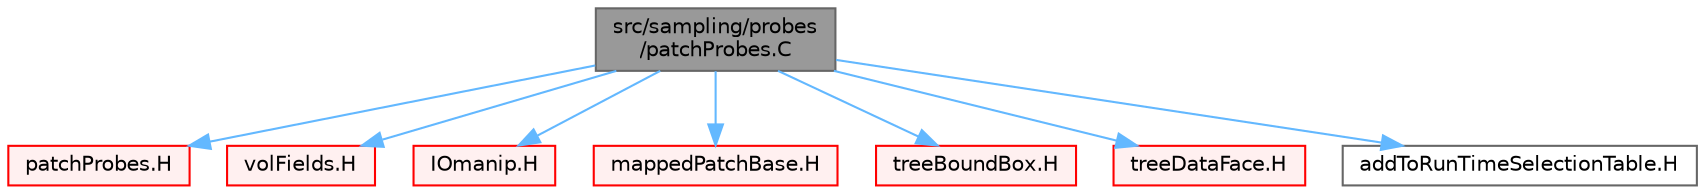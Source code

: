 digraph "src/sampling/probes/patchProbes.C"
{
 // LATEX_PDF_SIZE
  bgcolor="transparent";
  edge [fontname=Helvetica,fontsize=10,labelfontname=Helvetica,labelfontsize=10];
  node [fontname=Helvetica,fontsize=10,shape=box,height=0.2,width=0.4];
  Node1 [id="Node000001",label="src/sampling/probes\l/patchProbes.C",height=0.2,width=0.4,color="gray40", fillcolor="grey60", style="filled", fontcolor="black",tooltip=" "];
  Node1 -> Node2 [id="edge1_Node000001_Node000002",color="steelblue1",style="solid",tooltip=" "];
  Node2 [id="Node000002",label="patchProbes.H",height=0.2,width=0.4,color="red", fillcolor="#FFF0F0", style="filled",URL="$patchProbes_8H.html",tooltip=" "];
  Node1 -> Node381 [id="edge2_Node000001_Node000381",color="steelblue1",style="solid",tooltip=" "];
  Node381 [id="Node000381",label="volFields.H",height=0.2,width=0.4,color="red", fillcolor="#FFF0F0", style="filled",URL="$volFields_8H.html",tooltip=" "];
  Node1 -> Node417 [id="edge3_Node000001_Node000417",color="steelblue1",style="solid",tooltip=" "];
  Node417 [id="Node000417",label="IOmanip.H",height=0.2,width=0.4,color="red", fillcolor="#FFF0F0", style="filled",URL="$IOmanip_8H.html",tooltip="Istream and Ostream manipulators taking arguments."];
  Node1 -> Node418 [id="edge4_Node000001_Node000418",color="steelblue1",style="solid",tooltip=" "];
  Node418 [id="Node000418",label="mappedPatchBase.H",height=0.2,width=0.4,color="red", fillcolor="#FFF0F0", style="filled",URL="$mappedPatchBase_8H.html",tooltip=" "];
  Node1 -> Node425 [id="edge5_Node000001_Node000425",color="steelblue1",style="solid",tooltip=" "];
  Node425 [id="Node000425",label="treeBoundBox.H",height=0.2,width=0.4,color="red", fillcolor="#FFF0F0", style="filled",URL="$treeBoundBox_8H.html",tooltip=" "];
  Node1 -> Node455 [id="edge6_Node000001_Node000455",color="steelblue1",style="solid",tooltip=" "];
  Node455 [id="Node000455",label="treeDataFace.H",height=0.2,width=0.4,color="red", fillcolor="#FFF0F0", style="filled",URL="$treeDataFace_8H.html",tooltip=" "];
  Node1 -> Node456 [id="edge7_Node000001_Node000456",color="steelblue1",style="solid",tooltip=" "];
  Node456 [id="Node000456",label="addToRunTimeSelectionTable.H",height=0.2,width=0.4,color="grey40", fillcolor="white", style="filled",URL="$addToRunTimeSelectionTable_8H.html",tooltip="Macros for easy insertion into run-time selection tables."];
}
